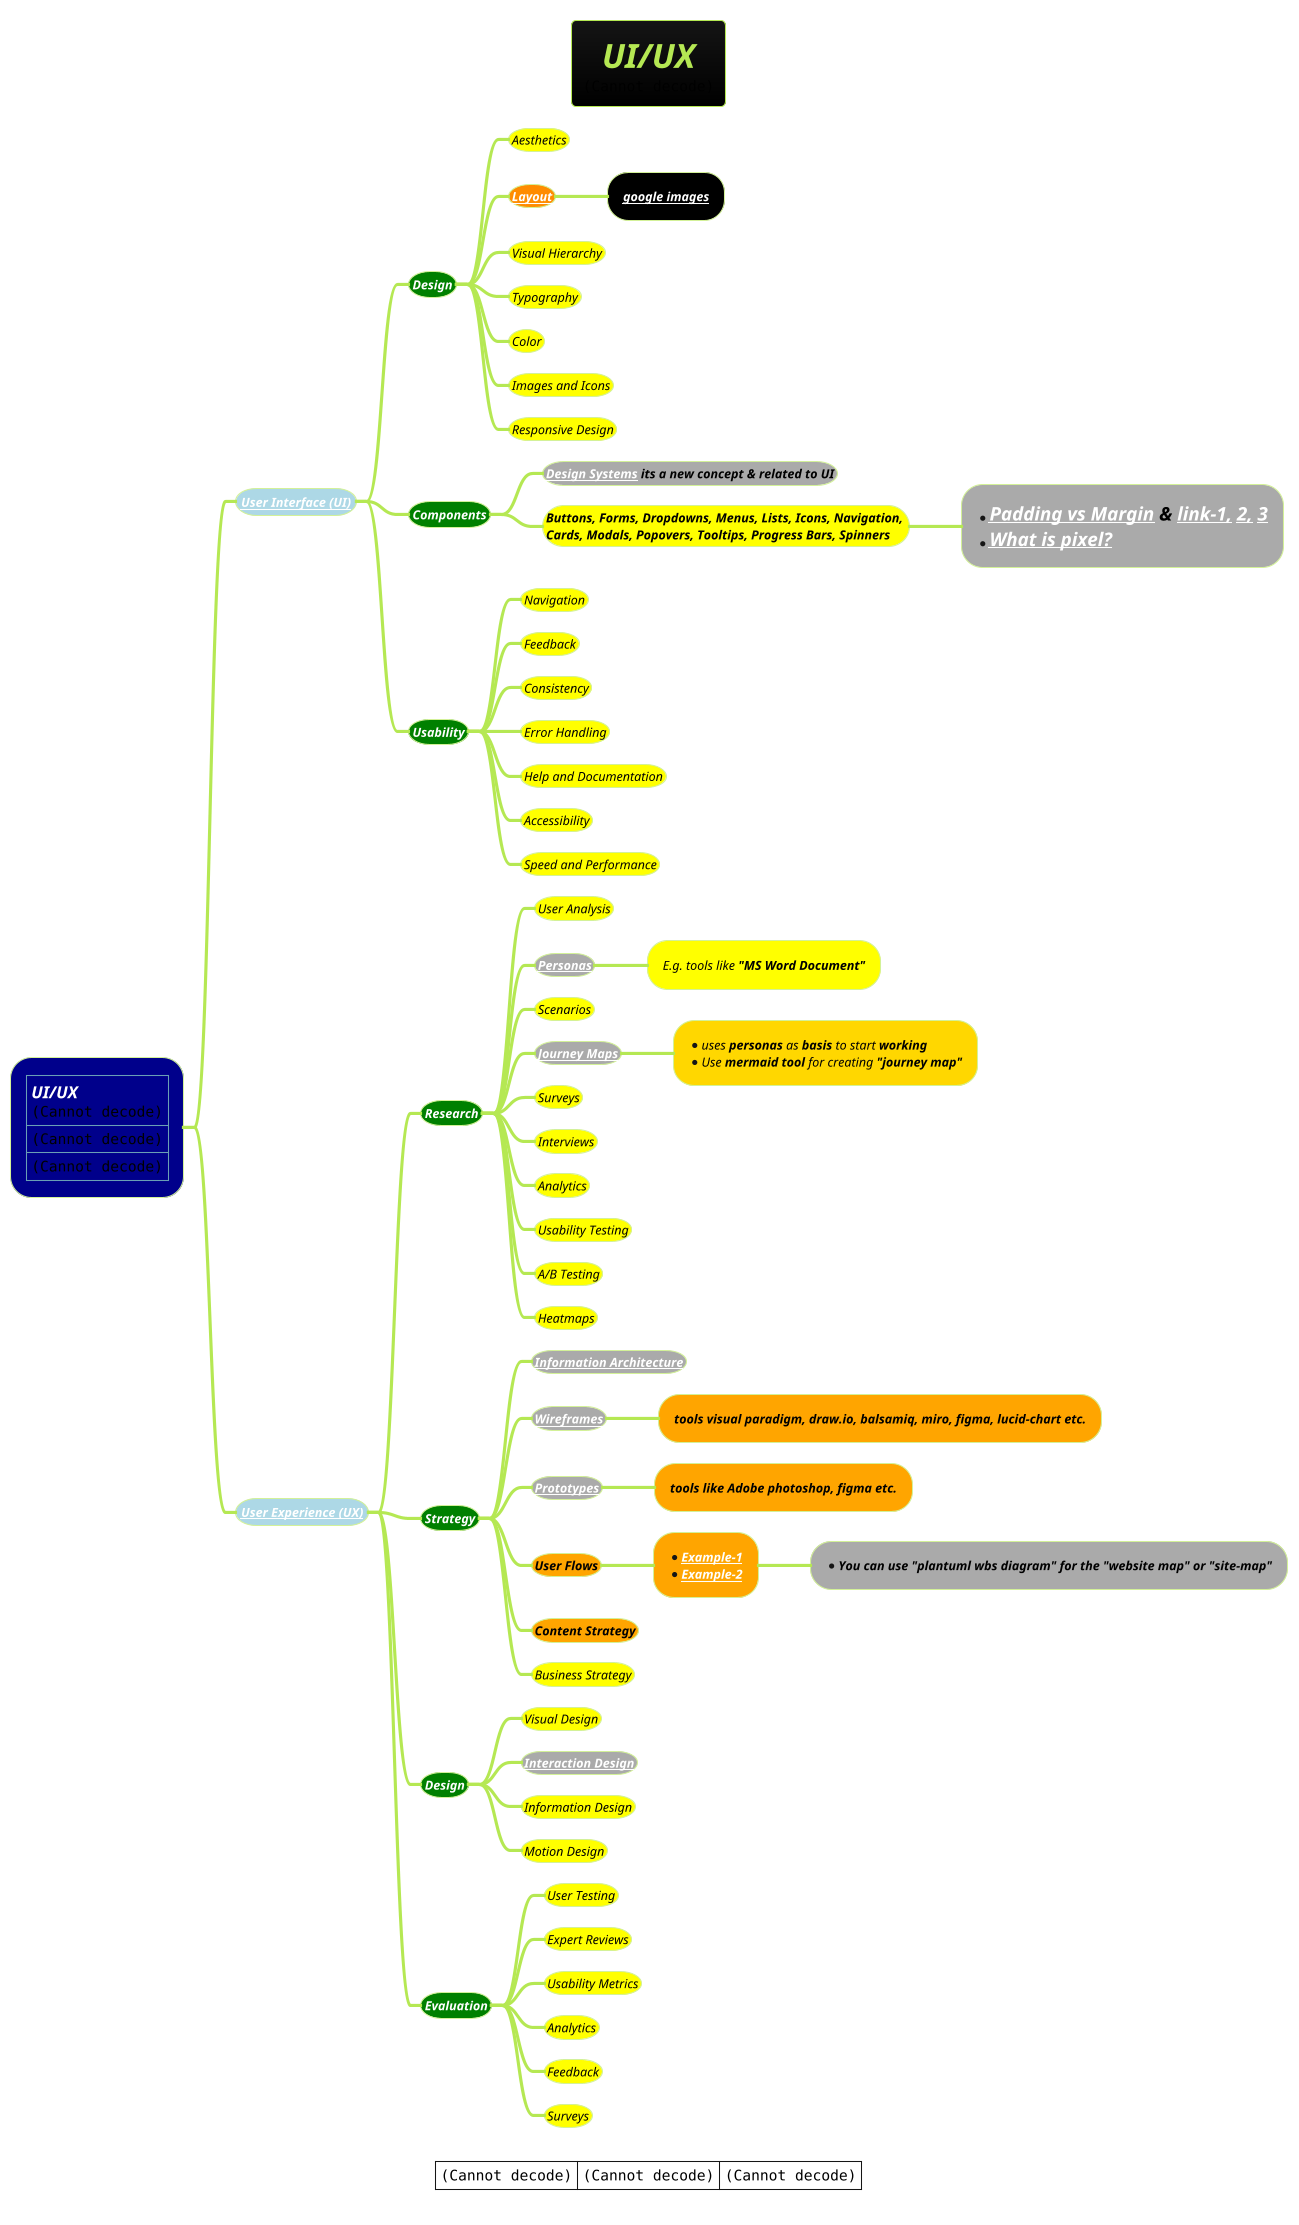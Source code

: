 @startmindmap
title = <b><i>UI/UX\n<img:images/img_2.png{scale=.95}>
caption |<img:images/img_0.png{scale=.56}>|<img:images/img.png{scale=.75}>|<img:images/img_1.png{scale=0.61}>|
!theme hacker

*[#darkblue]:|<i><color:white>UI/UX\n<img:images/img_7.png{scale=.566}>|
|<i><color:white><img:images/img_8.png{scale=1.05}>|
|<i><color:white><img:images/img_9.png{scale=1}>|;
**[#lightblue] <i><color #blac><size:12>[[docs/3-programming-languages/Venkat-Subramaniam/images/img_533.png User Interface (UI)]]
***[#green] <b><i><color #white><size:12>Design
****[#yellow] <i><color #black><size:12>Aesthetics
****[#darkorange] <i><color #black><size:12><b>[[docs/1-Requirement-Engineering/MVP-PoC-and-case-study/images/img_13.png Layout]]
*****[#black] <i><color #black><size:12><b>[[https://www.google.com/search?q=webste+layout+examples&sca_esv=c626e369dc3244e1&rlz=1C5CHFA_enPK1121PK1121&udm=2&biw=2056&bih=1164&sxsrf=AHTn8zqDBJrtFgGHDYPmUOAkydwFtWRZXQ%3A1739733716552&ei=1DqyZ76_IYeGw8cPxenq-QY&ved=0ahUKEwi--baR9ciLAxUHw_ACHcW0Om8Q4dUDCBE&uact=5&oq=webste+layout+examples&gs_lp=EgNpbWciFndlYnN0ZSBsYXlvdXQgZXhhbXBsZXMyBhAAGAcYHjIGEAAYBxgeMgYQABgHGB4yBhAAGAcYHjIGEAAYBxgeMgYQABgHGB4yBhAAGAcYHjIGEAAYBxgeMgYQABgHGB4yBhAAGAcYHkjIHVD1Dli7GnABeACQAQCYAZkEoAGAFqoBBTQtNC4yuAEDyAEA-AEBmAIBoAIDmAMAiAYBkgcBMaAH9Bk&sclient=img google images]]
****[#yellow] <i><color #black><size:12>Visual Hierarchy
****[#yellow] <i><color #black><size:12>Typography
****[#yellow] <i><color #black><size:12>Color
****[#yellow] <i><color #black><size:12>Images and Icons
****[#yellow] <i><color #black><size:12>Responsive Design
***[#green] <b><i><color #white><size:12>Components
****[#a] <b><i><color #black><size:12>[[docs/1-Requirement-Engineering/MVP-PoC-and-case-study/Design-Systems.puml Design Systems]] its a new concept & related to UI
****[#yellow] <i><color #black><size:12><b>Buttons, Forms, Dropdowns, Menus, Lists, Icons, Navigation, \n<i><color #black><size:12><b>Cards, Modals, Popovers, Tooltips, Progress Bars, Spinners
*****[#a]:*<i><color #black><size:18><b>[[docs/1-Requirement-Engineering/MVP-PoC-and-case-study/images/img_11.png Padding vs Margin]] & [[https://csswolf.com/css-padding-ultimate-beginners-guide/ link-1,]] [[https://blog.hubspot.com/website/css-margin-vs-padding 2,]] [[https://blog.hubspot.com/website/css-margin-vs-padding 3]]
*<i><color #black><size:18><b>[[docs/1-Requirement-Engineering/MVP-PoC-and-case-study/images/img_12.png What is pixel?]];
***[#green] <b><i><color #white><size:12>Usability
****[#yellow] <i><color #black><size:12>Navigation
****[#yellow] <i><color #black><size:12>Feedback
****[#yellow] <i><color #black><size:12>Consistency
****[#yellow] <i><color #black><size:12>Error Handling
****[#yellow] <i><color #black><size:12>Help and Documentation
****[#yellow] <i><color #black><size:12>Accessibility
****[#yellow] <i><color #black><size:12>Speed and Performance
**[#lightblue] <i><color #blac><size:12>[[docs/3-programming-languages/Venkat-Subramaniam/images/img_534.png User Experience (UX)]]
***[#green] <b><i><color #white><size:12>Research
****[#yellow] <i><color #black><size:12>User Analysis
****[#a] <i><color #black><size:12><b>[[https://www.youtube.com/watch?v=UnAuwhu2C9Q&ab_channel=GFXMentor Personas]]
*****[#yellow] <i><color #black><size:12>E.g. tools like <b>"MS Word Document"
****[#yellow] <i><color #black><size:12>Scenarios
****[#a] <b><i><color #black><size:12>[[docs/1-Requirement-Engineering/MVP-PoC-and-case-study/images/img_3.png Journey Maps]]
*****[#gold] *<i><color #black><size:12>uses **personas** as **basis** to start <b>working\n*<i><color #black><size:12>Use **mermaid tool** for creating <b>"journey map"
****[#yellow] <i><color #black><size:12>Surveys
****[#yellow] <i><color #black><size:12>Interviews
****[#yellow] <i><color #black><size:12>Analytics
****[#yellow] <i><color #black><size:12>Usability Testing
****[#yellow] <i><color #black><size:12>A/B Testing
****[#yellow] <i><color #black><size:12>Heatmaps
***[#green] <b><i><color #white><size:12>Strategy
****[#a] <b><i><color #black><size:12>[[docs/3-programming-languages/Venkat-Subramaniam/images/img_535.png Information Architecture]]
****[#a] <b><i><color #black><size:12>[[docs/1-Requirement-Engineering/MVP-PoC-and-case-study/images/image_3.png Wireframes]]
*****[#orange] <b><i><color #black><size:12>tools visual paradigm, draw.io, balsamiq, miro, figma, lucid-chart etc.
****[#a] <b><i><color #black><size:12>[[docs/1-Requirement-Engineering/MVP-PoC-and-case-study/Prototyping.puml Prototypes]]
*****[#orange] <b><i><color #black><size:12>tools like Adobe photoshop, figma etc.
****[#orange] <b><i><color #black><size:12>User Flows
*****[#orange] *<b><i><color #black><size:12>[[docs/1-Requirement-Engineering/MVP-PoC-and-case-study/images/image_5.png Example-1]] \n*<b><i><color #black><size:12>[[docs/1-Requirement-Engineering/MVP-PoC-and-case-study/images/image_4.png Example-2]]
******[#a] *<b><i><color #black><size:12>You can use "plantuml wbs diagram" for the "website map" or "site-map"
****[#orange] <b><i><color #black><size:12>Content Strategy
****[#yellow] <i><color #black><size:12>Business Strategy
***[#green] <b><i><color #white><size:12>Design
****[#yellow] <i><color #black><size:12>Visual Design
****[#a] <b><i><color #black><size:12>[[docs/3-programming-languages/Venkat-Subramaniam/images/img_536.png Interaction Design]]
****[#yellow] <i><color #black><size:12>Information Design
****[#yellow] <i><color #black><size:12>Motion Design
***[#green] <b><i><color #white><size:12>Evaluation
****[#yellow] <i><color #black><size:12>User Testing
****[#yellow] <i><color #black><size:12>Expert Reviews
****[#yellow] <i><color #black><size:12>Usability Metrics
****[#yellow] <i><color #black><size:12>Analytics
****[#yellow] <i><color #black><size:12>Feedback
****[#yellow] <i><color #black><size:12>Surveys
@endmindmap
